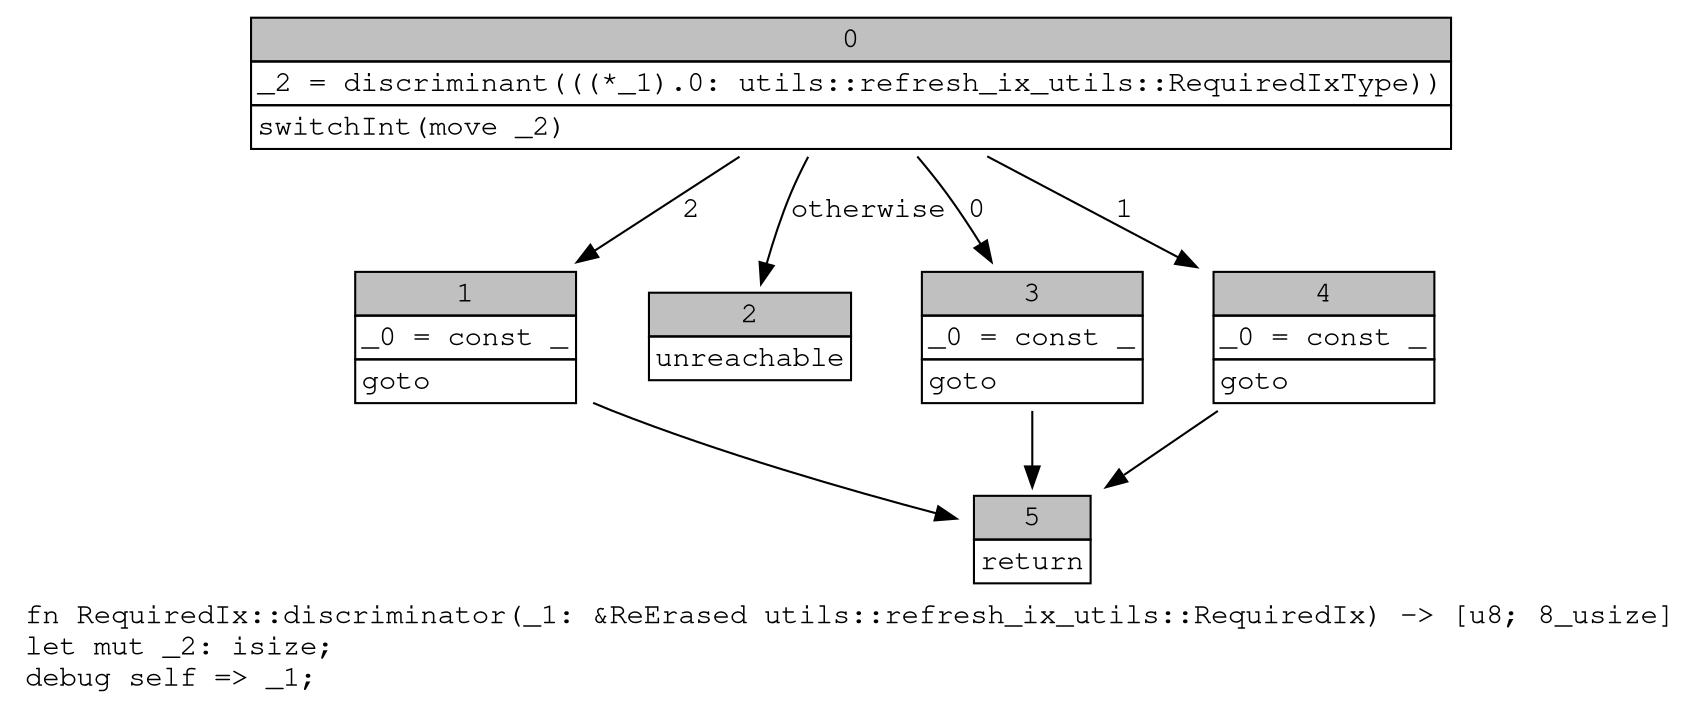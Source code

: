 digraph Mir_0_2712 {
    graph [fontname="Courier, monospace"];
    node [fontname="Courier, monospace"];
    edge [fontname="Courier, monospace"];
    label=<fn RequiredIx::discriminator(_1: &amp;ReErased utils::refresh_ix_utils::RequiredIx) -&gt; [u8; 8_usize]<br align="left"/>let mut _2: isize;<br align="left"/>debug self =&gt; _1;<br align="left"/>>;
    bb0__0_2712 [shape="none", label=<<table border="0" cellborder="1" cellspacing="0"><tr><td bgcolor="gray" align="center" colspan="1">0</td></tr><tr><td align="left" balign="left">_2 = discriminant(((*_1).0: utils::refresh_ix_utils::RequiredIxType))<br/></td></tr><tr><td align="left">switchInt(move _2)</td></tr></table>>];
    bb1__0_2712 [shape="none", label=<<table border="0" cellborder="1" cellspacing="0"><tr><td bgcolor="gray" align="center" colspan="1">1</td></tr><tr><td align="left" balign="left">_0 = const _<br/></td></tr><tr><td align="left">goto</td></tr></table>>];
    bb2__0_2712 [shape="none", label=<<table border="0" cellborder="1" cellspacing="0"><tr><td bgcolor="gray" align="center" colspan="1">2</td></tr><tr><td align="left">unreachable</td></tr></table>>];
    bb3__0_2712 [shape="none", label=<<table border="0" cellborder="1" cellspacing="0"><tr><td bgcolor="gray" align="center" colspan="1">3</td></tr><tr><td align="left" balign="left">_0 = const _<br/></td></tr><tr><td align="left">goto</td></tr></table>>];
    bb4__0_2712 [shape="none", label=<<table border="0" cellborder="1" cellspacing="0"><tr><td bgcolor="gray" align="center" colspan="1">4</td></tr><tr><td align="left" balign="left">_0 = const _<br/></td></tr><tr><td align="left">goto</td></tr></table>>];
    bb5__0_2712 [shape="none", label=<<table border="0" cellborder="1" cellspacing="0"><tr><td bgcolor="gray" align="center" colspan="1">5</td></tr><tr><td align="left">return</td></tr></table>>];
    bb0__0_2712 -> bb3__0_2712 [label="0"];
    bb0__0_2712 -> bb4__0_2712 [label="1"];
    bb0__0_2712 -> bb1__0_2712 [label="2"];
    bb0__0_2712 -> bb2__0_2712 [label="otherwise"];
    bb1__0_2712 -> bb5__0_2712 [label=""];
    bb3__0_2712 -> bb5__0_2712 [label=""];
    bb4__0_2712 -> bb5__0_2712 [label=""];
}

